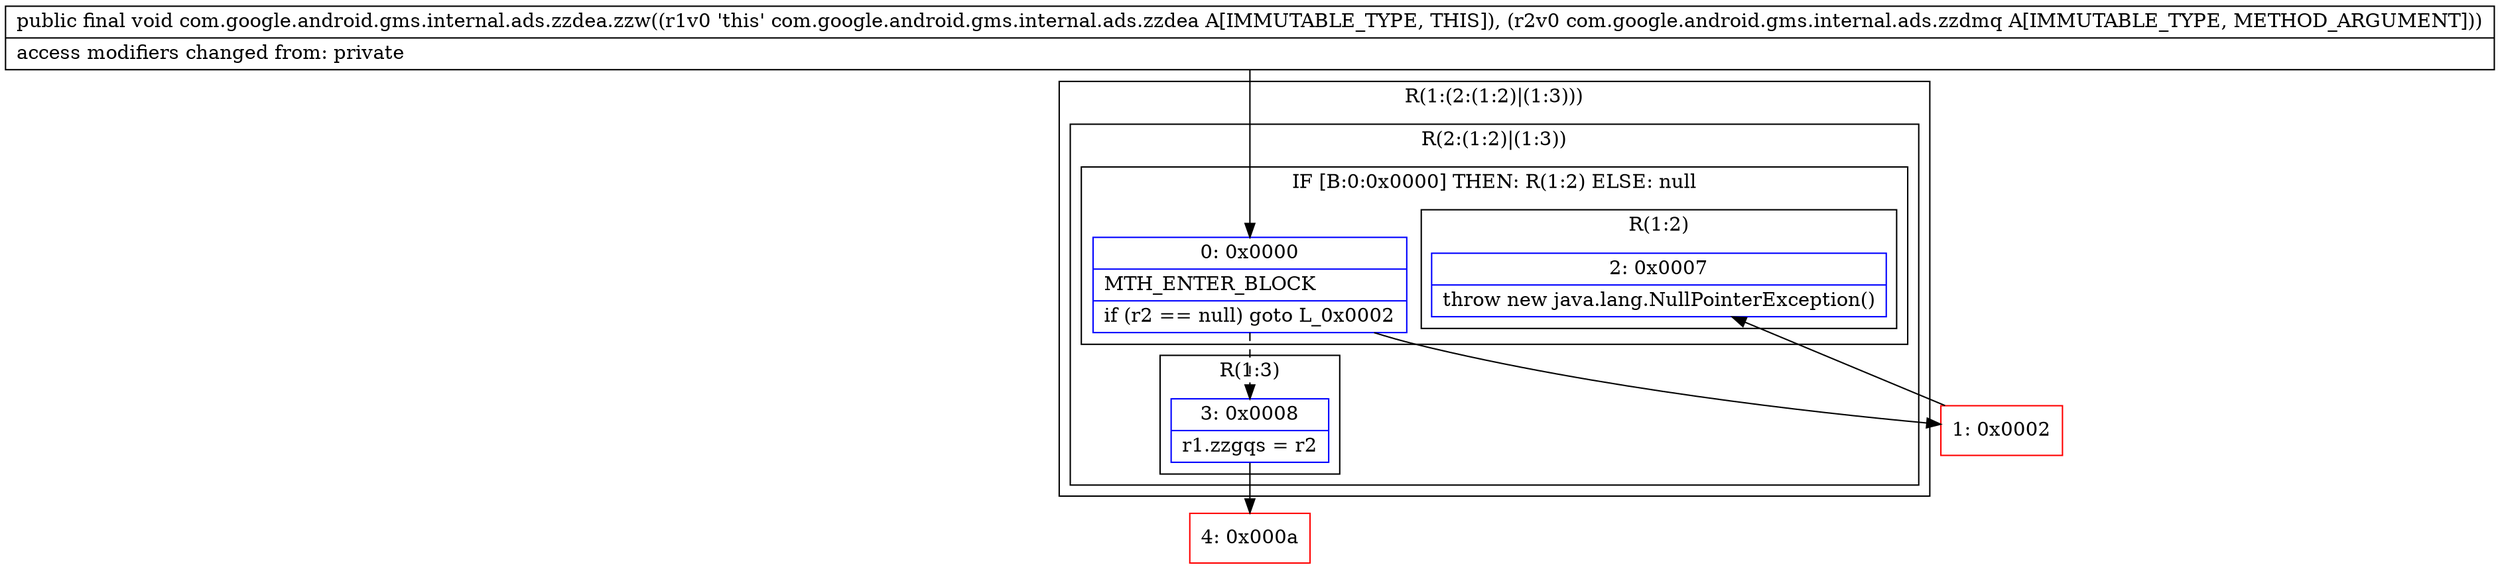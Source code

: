 digraph "CFG forcom.google.android.gms.internal.ads.zzdea.zzw(Lcom\/google\/android\/gms\/internal\/ads\/zzdmq;)V" {
subgraph cluster_Region_388720492 {
label = "R(1:(2:(1:2)|(1:3)))";
node [shape=record,color=blue];
subgraph cluster_Region_1721764293 {
label = "R(2:(1:2)|(1:3))";
node [shape=record,color=blue];
subgraph cluster_IfRegion_1422921919 {
label = "IF [B:0:0x0000] THEN: R(1:2) ELSE: null";
node [shape=record,color=blue];
Node_0 [shape=record,label="{0\:\ 0x0000|MTH_ENTER_BLOCK\l|if (r2 == null) goto L_0x0002\l}"];
subgraph cluster_Region_1899129909 {
label = "R(1:2)";
node [shape=record,color=blue];
Node_2 [shape=record,label="{2\:\ 0x0007|throw new java.lang.NullPointerException()\l}"];
}
}
subgraph cluster_Region_1030645112 {
label = "R(1:3)";
node [shape=record,color=blue];
Node_3 [shape=record,label="{3\:\ 0x0008|r1.zzgqs = r2\l}"];
}
}
}
Node_1 [shape=record,color=red,label="{1\:\ 0x0002}"];
Node_4 [shape=record,color=red,label="{4\:\ 0x000a}"];
MethodNode[shape=record,label="{public final void com.google.android.gms.internal.ads.zzdea.zzw((r1v0 'this' com.google.android.gms.internal.ads.zzdea A[IMMUTABLE_TYPE, THIS]), (r2v0 com.google.android.gms.internal.ads.zzdmq A[IMMUTABLE_TYPE, METHOD_ARGUMENT]))  | access modifiers changed from: private\l}"];
MethodNode -> Node_0;
Node_0 -> Node_1;
Node_0 -> Node_3[style=dashed];
Node_3 -> Node_4;
Node_1 -> Node_2;
}

